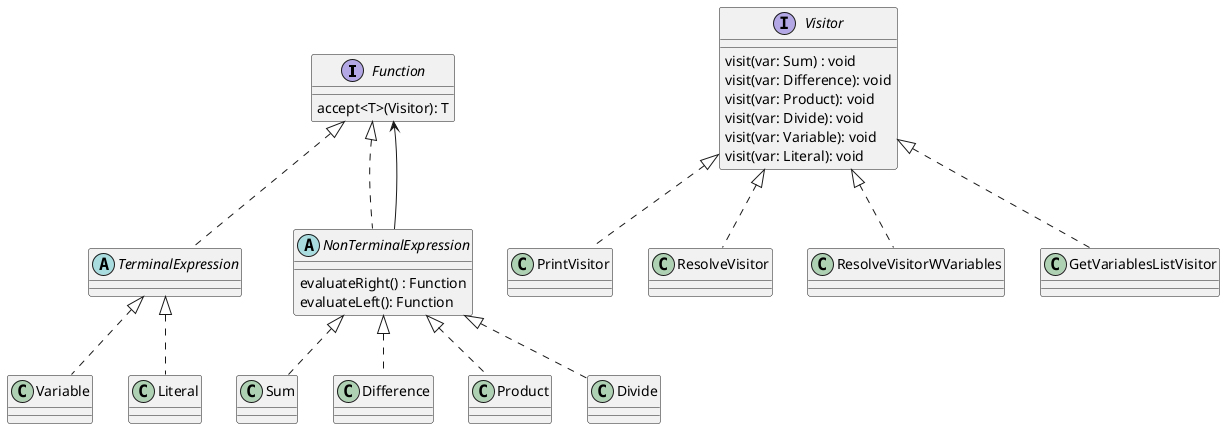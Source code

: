 @startuml
interface Function {
    accept<T>(Visitor): T
}
abstract class TerminalExpression implements Function {}
class Variable implements TerminalExpression {}
class Literal implements TerminalExpression {}
abstract class NonTerminalExpression implements Function {
    evaluateRight() : Function
    evaluateLeft(): Function
}
class Sum implements NonTerminalExpression{}
class Difference implements NonTerminalExpression{}
class Product implements NonTerminalExpression{}
class Divide implements NonTerminalExpression{}

interface Visitor {
    visit(var: Sum) : void
    visit(var: Difference): void
    visit(var: Product): void
    visit(var: Divide): void
    visit(var: Variable): void
    visit(var: Literal): void
}
class PrintVisitor implements Visitor{
}
class ResolveVisitor implements Visitor{
}
class ResolveVisitorWVariables implements Visitor{
}
class GetVariablesListVisitor implements Visitor{
}

NonTerminalExpression --> Function
@enduml